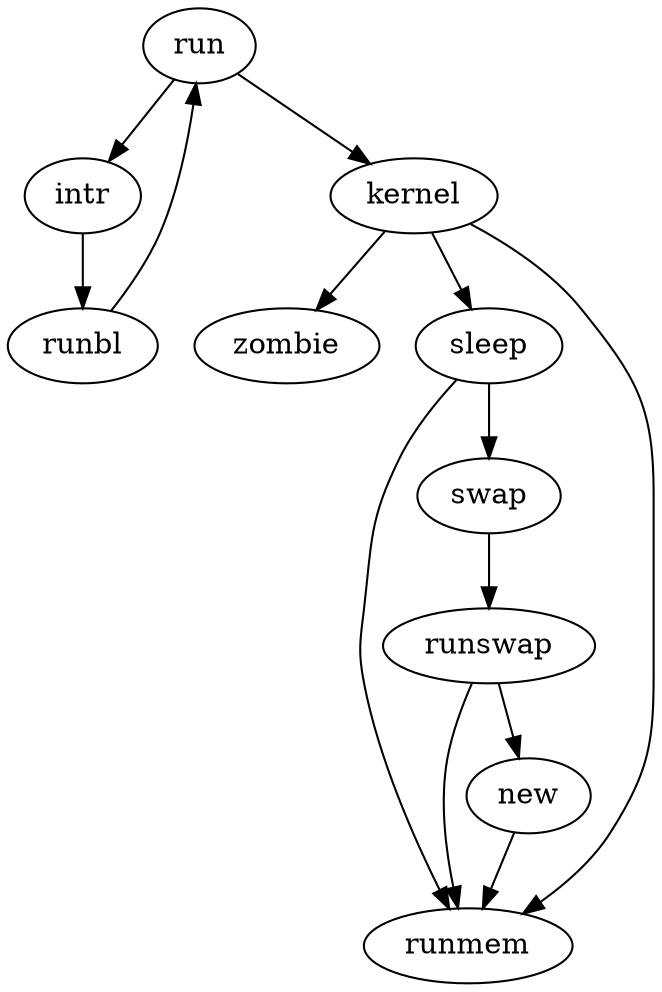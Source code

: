 digraph G {
	run -> intr
	intr -> runbl
	runbl -> run
	run -> kernel
	kernel -> zombie
	kernel -> sleep
	kernel -> runmem
	sleep -> swap
	swap -> runswap
	runswap -> new
	runswap -> runmem
	new -> runmem
	sleep -> runmem
}
